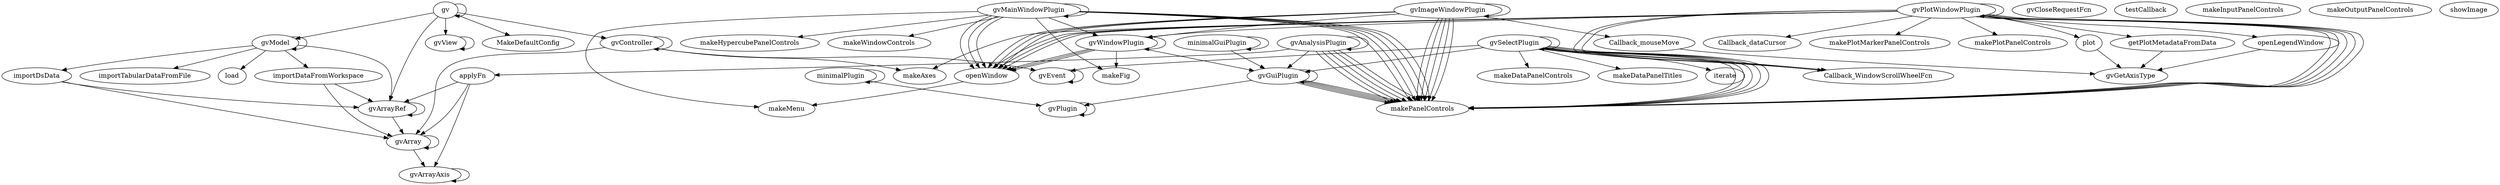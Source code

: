 /* Created by mdot for Matlab */
digraph m2html {
  gv -> MakeDefaultConfig;
  gv -> gv;
  gv -> gvModel;
  gv -> gvView;
  gv -> gvArrayRef;
  gv -> gvController;
  gvMainWindowPlugin -> gvMainWindowPlugin;
  gvMainWindowPlugin -> makeFig;
  gvMainWindowPlugin -> makeHypercubePanelControls;
  gvMainWindowPlugin -> makeMenu;
  gvMainWindowPlugin -> makePanelControls;
  gvMainWindowPlugin -> makeWindowControls;
  gvMainWindowPlugin -> openWindow;
  gvMainWindowPlugin -> gvWindowPlugin;
  gvMainWindowPlugin -> makePanelControls;
  gvMainWindowPlugin -> makePanelControls;
  gvMainWindowPlugin -> openWindow;
  gvMainWindowPlugin -> makePanelControls;
  gvMainWindowPlugin -> openWindow;
  gvMainWindowPlugin -> makePanelControls;
  openWindow -> makeMenu;
  gvModel -> gvModel;
  gvModel -> importDataFromWorkspace;
  gvModel -> importDsData;
  gvModel -> importTabularDataFromFile;
  gvModel -> load;
  gvModel -> gvArrayRef;
  importDataFromWorkspace -> gvArray;
  importDataFromWorkspace -> gvArrayRef;
  importDsData -> gvArray;
  importDsData -> gvArrayRef;
  gvView -> gvView;
  gvArray -> gvArray;
  gvArray -> gvArrayAxis;
  gvArrayAxis -> gvArrayAxis;
  gvArrayRef -> gvArray;
  gvArrayRef -> gvArrayRef;
  gvController -> gvArray;
  gvController -> gvController;
  gvController -> gvEvent;
  gvController -> makeAxes;
  gvEvent -> gvEvent;
  gvGuiPlugin -> makePanelControls;
  gvGuiPlugin -> gvGuiPlugin;
  gvGuiPlugin -> gvPlugin;
  gvGuiPlugin -> makePanelControls;
  gvGuiPlugin -> makePanelControls;
  gvGuiPlugin -> makePanelControls;
  gvGuiPlugin -> makePanelControls;
  gvPlugin -> gvPlugin;
  gvWindowPlugin -> makeFig;
  gvWindowPlugin -> openWindow;
  gvWindowPlugin -> gvGuiPlugin;
  gvWindowPlugin -> gvWindowPlugin;
  gvWindowPlugin -> openWindow;
  gvWindowPlugin -> openWindow;
  minimalGuiPlugin -> gvGuiPlugin;
  minimalGuiPlugin -> minimalGuiPlugin;
  minimalPlugin -> gvPlugin;
  minimalPlugin -> minimalPlugin;
  applyFn -> gvArray;
  applyFn -> gvArrayAxis;
  applyFn -> gvArrayRef;
  gvAnalysisPlugin -> makePanelControls;
  gvAnalysisPlugin -> gvGuiPlugin;
  gvAnalysisPlugin -> applyFn;
  gvAnalysisPlugin -> gvAnalysisPlugin;
  gvAnalysisPlugin -> makePanelControls;
  gvAnalysisPlugin -> makePanelControls;
  gvAnalysisPlugin -> makePanelControls;
  gvAnalysisPlugin -> makePanelControls;
  Callback_mouseMove -> gvGetAxisType;
  gvImageWindowPlugin -> makePanelControls;
  gvImageWindowPlugin -> openWindow;
  gvImageWindowPlugin -> gvWindowPlugin;
  gvImageWindowPlugin -> makePanelControls;
  gvImageWindowPlugin -> Callback_mouseMove;
  gvImageWindowPlugin -> gvImageWindowPlugin;
  gvImageWindowPlugin -> makePanelControls;
  gvImageWindowPlugin -> openWindow;
  gvImageWindowPlugin -> makePanelControls;
  gvImageWindowPlugin -> openWindow;
  gvImageWindowPlugin -> makePanelControls;
  getPlotMetadataFromData -> gvGetAxisType;
  gvPlotWindowPlugin -> makePanelControls;
  gvPlotWindowPlugin -> openWindow;
  gvPlotWindowPlugin -> gvWindowPlugin;
  gvPlotWindowPlugin -> makePanelControls;
  gvPlotWindowPlugin -> makePanelControls;
  gvPlotWindowPlugin -> openWindow;
  gvPlotWindowPlugin -> Callback_WindowScrollWheelFcn;
  gvPlotWindowPlugin -> Callback_dataCursor;
  gvPlotWindowPlugin -> getPlotMetadataFromData;
  gvPlotWindowPlugin -> gvPlotWindowPlugin;
  gvPlotWindowPlugin -> makeAxes;
  gvPlotWindowPlugin -> makePanelControls;
  gvPlotWindowPlugin -> makePlotMarkerPanelControls;
  gvPlotWindowPlugin -> makePlotPanelControls;
  gvPlotWindowPlugin -> openLegendWindow;
  gvPlotWindowPlugin -> openWindow;
  gvPlotWindowPlugin -> plot;
  gvPlotWindowPlugin -> Callback_WindowScrollWheelFcn;
  gvPlotWindowPlugin -> makePanelControls;
  openLegendWindow -> gvGetAxisType;
  plot -> gvGetAxisType;
  gvSelectPlugin -> makePanelControls;
  gvSelectPlugin -> gvEvent;
  gvSelectPlugin -> gvGuiPlugin;
  gvSelectPlugin -> makePanelControls;
  gvSelectPlugin -> makePanelControls;
  gvSelectPlugin -> Callback_WindowScrollWheelFcn;
  gvSelectPlugin -> makePanelControls;
  gvSelectPlugin -> Callback_WindowScrollWheelFcn;
  gvSelectPlugin -> gvSelectPlugin;
  gvSelectPlugin -> iterate;
  gvSelectPlugin -> makeDataPanelControls;
  gvSelectPlugin -> makeDataPanelTitles;
  gvSelectPlugin -> makePanelControls;

  MakeDefaultConfig [URL="src/classes/@gv/MakeDefaultConfig.html"];
  gv [URL="src/classes/@gv/gv.html"];
  gvMainWindowPlugin [URL="src/classes/@gvMainWindowPlugin/gvMainWindowPlugin.html"];
  makeFig [URL="src/classes/@gvMainWindowPlugin/makeFig.html"];
  makeHypercubePanelControls [URL="src/classes/@gvMainWindowPlugin/makeHypercubePanelControls.html"];
  makeMenu [URL="src/classes/@gvMainWindowPlugin/makeMenu.html"];
  makePanelControls [URL="src/classes/@gvMainWindowPlugin/makePanelControls.html"];
  makeWindowControls [URL="src/classes/@gvMainWindowPlugin/makeWindowControls.html"];
  openWindow [URL="src/classes/@gvMainWindowPlugin/openWindow.html"];
  gvModel [URL="src/classes/@gvModel/gvModel.html"];
  importDataFromWorkspace [URL="src/classes/@gvModel/importDataFromWorkspace.html"];
  importDsData [URL="src/classes/@gvModel/importDsData.html"];
  importTabularDataFromFile [URL="src/classes/@gvModel/importTabularDataFromFile.html"];
  load [URL="src/classes/@gvModel/load.html"];
  gvView [URL="src/classes/@gvView/gvView.html"];
  gvArray [URL="src/classes/gvArray.html"];
  gvArrayAxis [URL="src/classes/gvArrayAxis.html"];
  gvArrayRef [URL="src/classes/gvArrayRef.html"];
  gvController [URL="src/classes/gvController.html"];
  gvEvent [URL="src/classes/gvEvent.html"];
  gvGuiPlugin [URL="src/classes/gvGuiPlugin.html"];
  gvPlugin [URL="src/classes/gvPlugin.html"];
  gvWindowPlugin [URL="src/classes/gvWindowPlugin.html"];
  gvCloseRequestFcn [URL="src/functions/gvCloseRequestFcn.html"];
  gvGetAxisType [URL="src/functions/gvGetAxisType.html"];
  testCallback [URL="src/functions/testCallback.html"];
  minimalGuiPlugin [URL="src/pluginTemplates/minimalGuiPlugin.html"];
  minimalPlugin [URL="src/pluginTemplates/minimalPlugin.html"];
  applyFn [URL="src/plugins/@gvAnalysisPlugin/applyFn.html"];
  gvAnalysisPlugin [URL="src/plugins/@gvAnalysisPlugin/gvAnalysisPlugin.html"];
  makeInputPanelControls [URL="src/plugins/@gvAnalysisPlugin/makeInputPanelControls.html"];
  makeOutputPanelControls [URL="src/plugins/@gvAnalysisPlugin/makeOutputPanelControls.html"];
  makePanelControls [URL="src/plugins/@gvAnalysisPlugin/makePanelControls.html"];
  Callback_mouseMove [URL="src/plugins/@gvImageWindowPlugin/Callback_mouseMove.html"];
  gvImageWindowPlugin [URL="src/plugins/@gvImageWindowPlugin/gvImageWindowPlugin.html"];
  makePanelControls [URL="src/plugins/@gvImageWindowPlugin/makePanelControls.html"];
  openWindow [URL="src/plugins/@gvImageWindowPlugin/openWindow.html"];
  showImage [URL="src/plugins/@gvImageWindowPlugin/showImage.html"];
  Callback_WindowScrollWheelFcn [URL="src/plugins/@gvPlotWindowPlugin/Callback_WindowScrollWheelFcn.html"];
  Callback_dataCursor [URL="src/plugins/@gvPlotWindowPlugin/Callback_dataCursor.html"];
  getPlotMetadataFromData [URL="src/plugins/@gvPlotWindowPlugin/getPlotMetadataFromData.html"];
  gvPlotWindowPlugin [URL="src/plugins/@gvPlotWindowPlugin/gvPlotWindowPlugin.html"];
  makeAxes [URL="src/plugins/@gvPlotWindowPlugin/makeAxes.html"];
  makePanelControls [URL="src/plugins/@gvPlotWindowPlugin/makePanelControls.html"];
  makePlotMarkerPanelControls [URL="src/plugins/@gvPlotWindowPlugin/makePlotMarkerPanelControls.html"];
  makePlotPanelControls [URL="src/plugins/@gvPlotWindowPlugin/makePlotPanelControls.html"];
  openLegendWindow [URL="src/plugins/@gvPlotWindowPlugin/openLegendWindow.html"];
  openWindow [URL="src/plugins/@gvPlotWindowPlugin/openWindow.html"];
  plot [URL="src/plugins/@gvPlotWindowPlugin/plot.html"];
  Callback_WindowScrollWheelFcn [URL="src/plugins/@gvSelectPlugin/Callback_WindowScrollWheelFcn.html"];
  gvSelectPlugin [URL="src/plugins/@gvSelectPlugin/gvSelectPlugin.html"];
  iterate [URL="src/plugins/@gvSelectPlugin/iterate.html"];
  makeDataPanelControls [URL="src/plugins/@gvSelectPlugin/makeDataPanelControls.html"];
  makeDataPanelTitles [URL="src/plugins/@gvSelectPlugin/makeDataPanelTitles.html"];
  makePanelControls [URL="src/plugins/@gvSelectPlugin/makePanelControls.html"];
}
